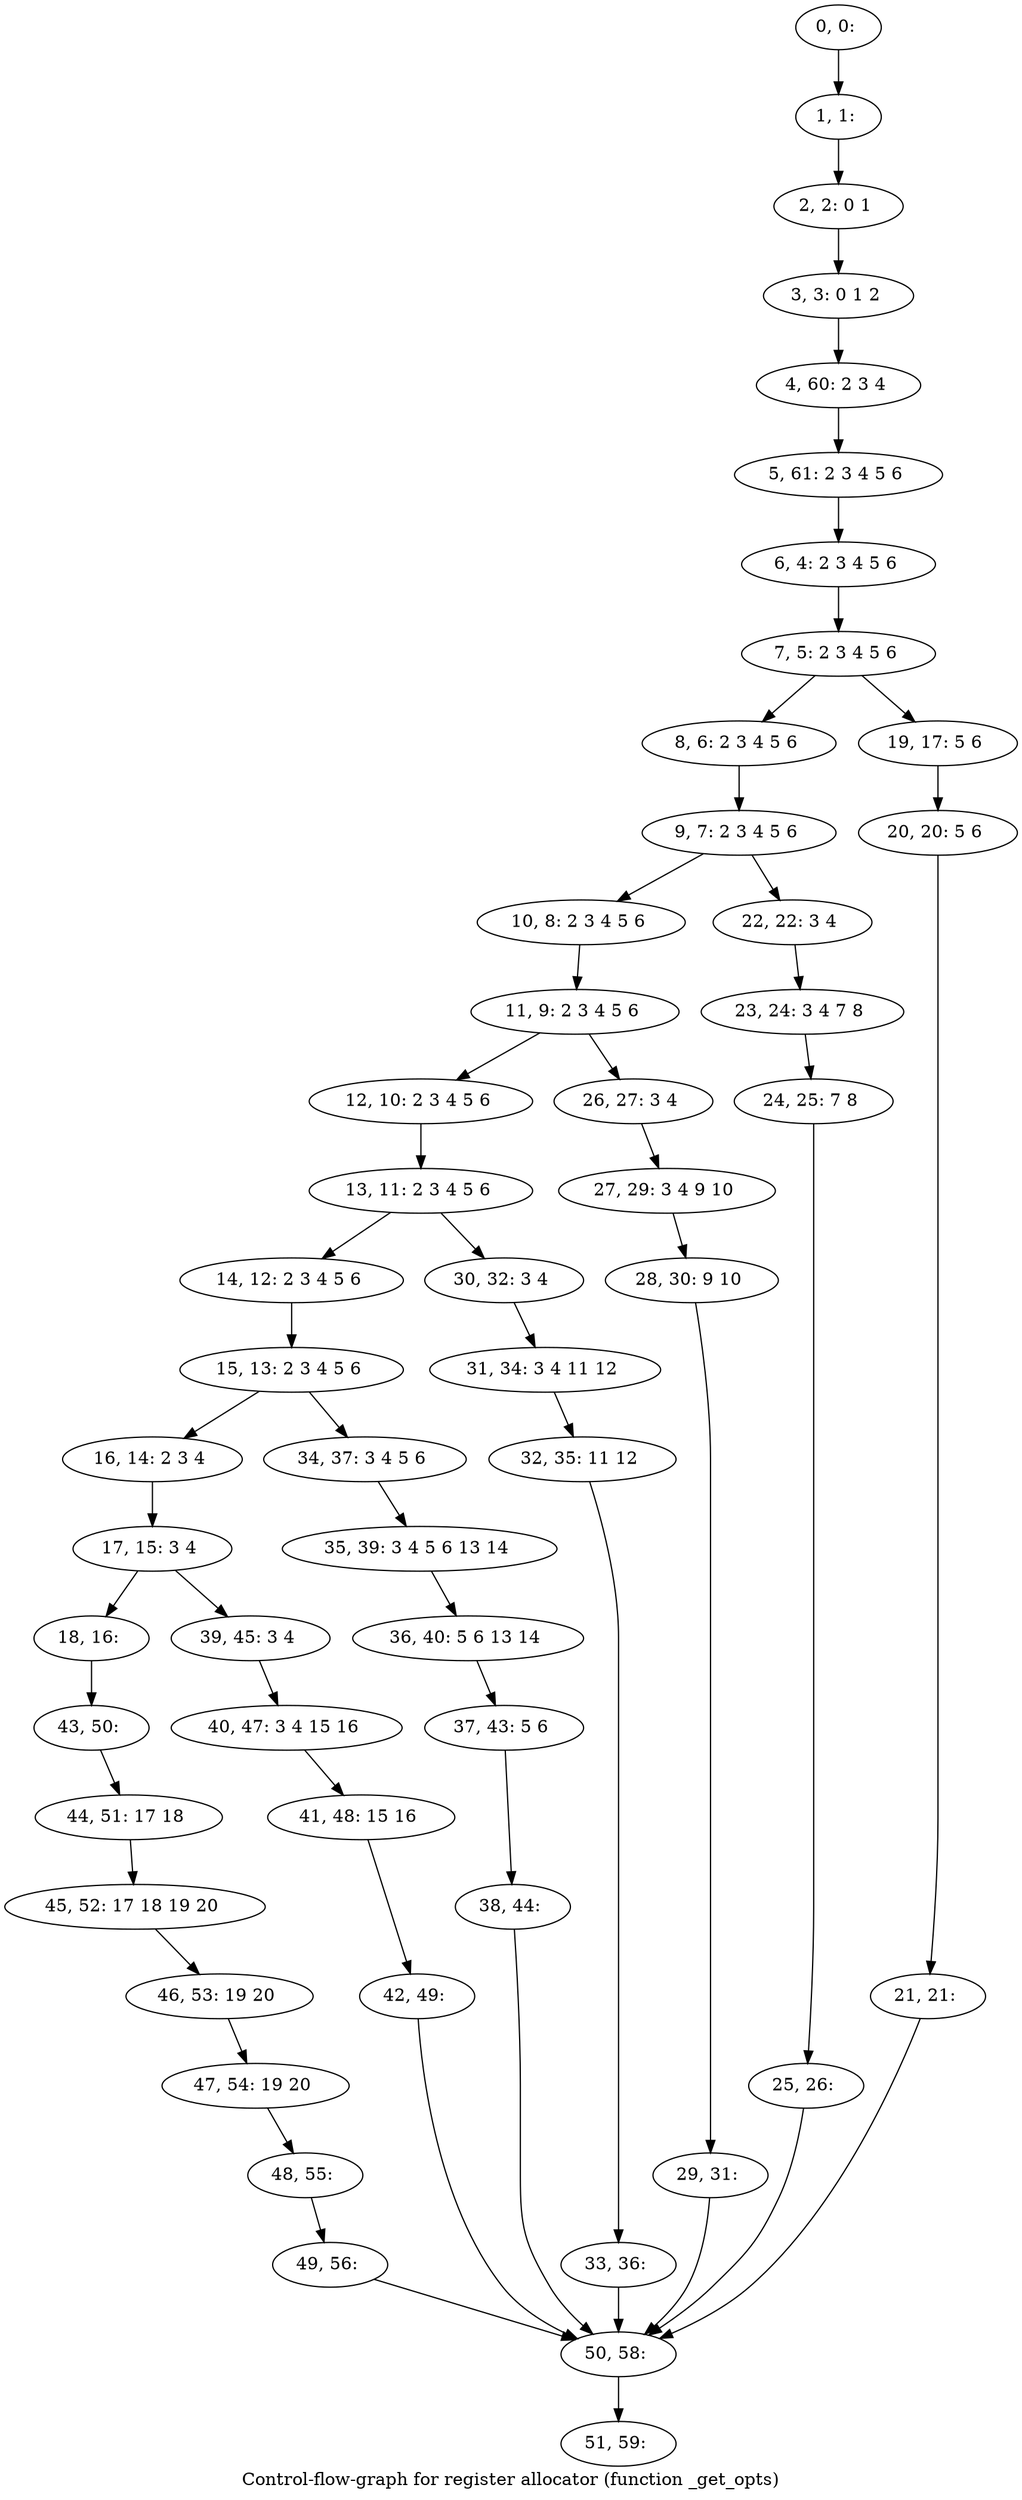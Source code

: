 digraph G {
graph [label="Control-flow-graph for register allocator (function _get_opts)"]
0[label="0, 0: "];
1[label="1, 1: "];
2[label="2, 2: 0 1 "];
3[label="3, 3: 0 1 2 "];
4[label="4, 60: 2 3 4 "];
5[label="5, 61: 2 3 4 5 6 "];
6[label="6, 4: 2 3 4 5 6 "];
7[label="7, 5: 2 3 4 5 6 "];
8[label="8, 6: 2 3 4 5 6 "];
9[label="9, 7: 2 3 4 5 6 "];
10[label="10, 8: 2 3 4 5 6 "];
11[label="11, 9: 2 3 4 5 6 "];
12[label="12, 10: 2 3 4 5 6 "];
13[label="13, 11: 2 3 4 5 6 "];
14[label="14, 12: 2 3 4 5 6 "];
15[label="15, 13: 2 3 4 5 6 "];
16[label="16, 14: 2 3 4 "];
17[label="17, 15: 3 4 "];
18[label="18, 16: "];
19[label="19, 17: 5 6 "];
20[label="20, 20: 5 6 "];
21[label="21, 21: "];
22[label="22, 22: 3 4 "];
23[label="23, 24: 3 4 7 8 "];
24[label="24, 25: 7 8 "];
25[label="25, 26: "];
26[label="26, 27: 3 4 "];
27[label="27, 29: 3 4 9 10 "];
28[label="28, 30: 9 10 "];
29[label="29, 31: "];
30[label="30, 32: 3 4 "];
31[label="31, 34: 3 4 11 12 "];
32[label="32, 35: 11 12 "];
33[label="33, 36: "];
34[label="34, 37: 3 4 5 6 "];
35[label="35, 39: 3 4 5 6 13 14 "];
36[label="36, 40: 5 6 13 14 "];
37[label="37, 43: 5 6 "];
38[label="38, 44: "];
39[label="39, 45: 3 4 "];
40[label="40, 47: 3 4 15 16 "];
41[label="41, 48: 15 16 "];
42[label="42, 49: "];
43[label="43, 50: "];
44[label="44, 51: 17 18 "];
45[label="45, 52: 17 18 19 20 "];
46[label="46, 53: 19 20 "];
47[label="47, 54: 19 20 "];
48[label="48, 55: "];
49[label="49, 56: "];
50[label="50, 58: "];
51[label="51, 59: "];
0->1 ;
1->2 ;
2->3 ;
3->4 ;
4->5 ;
5->6 ;
6->7 ;
7->8 ;
7->19 ;
8->9 ;
9->10 ;
9->22 ;
10->11 ;
11->12 ;
11->26 ;
12->13 ;
13->14 ;
13->30 ;
14->15 ;
15->16 ;
15->34 ;
16->17 ;
17->18 ;
17->39 ;
18->43 ;
19->20 ;
20->21 ;
21->50 ;
22->23 ;
23->24 ;
24->25 ;
25->50 ;
26->27 ;
27->28 ;
28->29 ;
29->50 ;
30->31 ;
31->32 ;
32->33 ;
33->50 ;
34->35 ;
35->36 ;
36->37 ;
37->38 ;
38->50 ;
39->40 ;
40->41 ;
41->42 ;
42->50 ;
43->44 ;
44->45 ;
45->46 ;
46->47 ;
47->48 ;
48->49 ;
49->50 ;
50->51 ;
}
